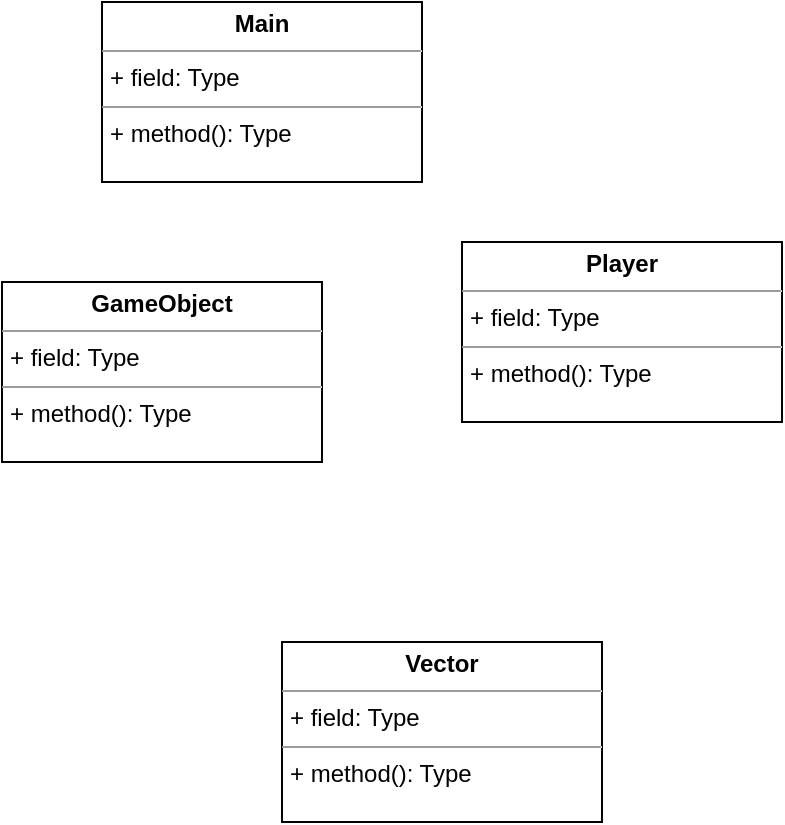 <mxfile version="16.5.6" type="github" pages="2">
  <diagram id="qqHJglAe3QoaMG8guCTT" name="class diagram mc">
    <mxGraphModel dx="1134" dy="652" grid="1" gridSize="10" guides="1" tooltips="1" connect="1" arrows="1" fold="1" page="1" pageScale="1" pageWidth="850" pageHeight="1100" math="0" shadow="0">
      <root>
        <mxCell id="0" />
        <mxCell id="1" parent="0" />
        <mxCell id="hogpCNnkcxlkZyKSVyeH-1" value="&lt;p style=&quot;margin: 0px ; margin-top: 4px ; text-align: center&quot;&gt;&lt;b&gt;Main&lt;/b&gt;&lt;/p&gt;&lt;hr size=&quot;1&quot;&gt;&lt;p style=&quot;margin: 0px ; margin-left: 4px&quot;&gt;+ field: Type&lt;/p&gt;&lt;hr size=&quot;1&quot;&gt;&lt;p style=&quot;margin: 0px ; margin-left: 4px&quot;&gt;+ method(): Type&lt;/p&gt;" style="verticalAlign=top;align=left;overflow=fill;fontSize=12;fontFamily=Helvetica;html=1;" vertex="1" parent="1">
          <mxGeometry x="370" y="200" width="160" height="90" as="geometry" />
        </mxCell>
        <mxCell id="s_20jXVQNRWGuhWJB2EF-1" value="&lt;p style=&quot;margin: 0px ; margin-top: 4px ; text-align: center&quot;&gt;&lt;b&gt;GameObject&lt;/b&gt;&lt;/p&gt;&lt;hr size=&quot;1&quot;&gt;&lt;p style=&quot;margin: 0px ; margin-left: 4px&quot;&gt;+ field: Type&lt;/p&gt;&lt;hr size=&quot;1&quot;&gt;&lt;p style=&quot;margin: 0px ; margin-left: 4px&quot;&gt;+ method(): Type&lt;/p&gt;" style="verticalAlign=top;align=left;overflow=fill;fontSize=12;fontFamily=Helvetica;html=1;" vertex="1" parent="1">
          <mxGeometry x="320" y="340" width="160" height="90" as="geometry" />
        </mxCell>
        <mxCell id="s_20jXVQNRWGuhWJB2EF-2" value="&lt;p style=&quot;margin: 0px ; margin-top: 4px ; text-align: center&quot;&gt;&lt;b&gt;Player&lt;/b&gt;&lt;/p&gt;&lt;hr size=&quot;1&quot;&gt;&lt;p style=&quot;margin: 0px ; margin-left: 4px&quot;&gt;+ field: Type&lt;/p&gt;&lt;hr size=&quot;1&quot;&gt;&lt;p style=&quot;margin: 0px ; margin-left: 4px&quot;&gt;+ method(): Type&lt;/p&gt;" style="verticalAlign=top;align=left;overflow=fill;fontSize=12;fontFamily=Helvetica;html=1;" vertex="1" parent="1">
          <mxGeometry x="550" y="320" width="160" height="90" as="geometry" />
        </mxCell>
        <mxCell id="s_20jXVQNRWGuhWJB2EF-4" value="&lt;p style=&quot;margin: 0px ; margin-top: 4px ; text-align: center&quot;&gt;&lt;b&gt;Vector&lt;/b&gt;&lt;/p&gt;&lt;hr size=&quot;1&quot;&gt;&lt;p style=&quot;margin: 0px ; margin-left: 4px&quot;&gt;+ field: Type&lt;/p&gt;&lt;hr size=&quot;1&quot;&gt;&lt;p style=&quot;margin: 0px ; margin-left: 4px&quot;&gt;+ method(): Type&lt;/p&gt;" style="verticalAlign=top;align=left;overflow=fill;fontSize=12;fontFamily=Helvetica;html=1;" vertex="1" parent="1">
          <mxGeometry x="460" y="520" width="160" height="90" as="geometry" />
        </mxCell>
      </root>
    </mxGraphModel>
  </diagram>
  <diagram id="qAYGhJj3THFoa7Z-N_MO" name="activity diagram mc">
    <mxGraphModel dx="1134" dy="652" grid="1" gridSize="10" guides="1" tooltips="1" connect="1" arrows="1" fold="1" page="1" pageScale="1" pageWidth="850" pageHeight="1100" math="0" shadow="0">
      <root>
        <mxCell id="Or5u-OCOKNDQXCIBPYgo-0" />
        <mxCell id="Or5u-OCOKNDQXCIBPYgo-1" parent="Or5u-OCOKNDQXCIBPYgo-0" />
        <mxCell id="Or5u-OCOKNDQXCIBPYgo-14" value="" style="edgeStyle=orthogonalEdgeStyle;rounded=0;orthogonalLoop=1;jettySize=auto;html=1;" edge="1" parent="Or5u-OCOKNDQXCIBPYgo-1" source="Or5u-OCOKNDQXCIBPYgo-2" target="Or5u-OCOKNDQXCIBPYgo-4">
          <mxGeometry relative="1" as="geometry" />
        </mxCell>
        <mxCell id="Or5u-OCOKNDQXCIBPYgo-2" value="" style="ellipse;html=1;shape=startState;fillColor=#000000;strokeColor=#ff0000;" vertex="1" parent="Or5u-OCOKNDQXCIBPYgo-1">
          <mxGeometry x="320" y="40" width="40" height="40" as="geometry" />
        </mxCell>
        <mxCell id="Or5u-OCOKNDQXCIBPYgo-13" value="" style="edgeStyle=orthogonalEdgeStyle;rounded=0;orthogonalLoop=1;jettySize=auto;html=1;" edge="1" parent="Or5u-OCOKNDQXCIBPYgo-1" source="Or5u-OCOKNDQXCIBPYgo-4" target="Or5u-OCOKNDQXCIBPYgo-5">
          <mxGeometry relative="1" as="geometry" />
        </mxCell>
        <mxCell id="Or5u-OCOKNDQXCIBPYgo-4" value="Initialize SPI" style="rounded=1;whiteSpace=wrap;html=1;" vertex="1" parent="Or5u-OCOKNDQXCIBPYgo-1">
          <mxGeometry x="280" y="120" width="120" height="60" as="geometry" />
        </mxCell>
        <mxCell id="Or5u-OCOKNDQXCIBPYgo-10" value="" style="edgeStyle=orthogonalEdgeStyle;rounded=0;orthogonalLoop=1;jettySize=auto;html=1;" edge="1" parent="Or5u-OCOKNDQXCIBPYgo-1" source="Or5u-OCOKNDQXCIBPYgo-5" target="Or5u-OCOKNDQXCIBPYgo-6">
          <mxGeometry relative="1" as="geometry" />
        </mxCell>
        <mxCell id="Or5u-OCOKNDQXCIBPYgo-5" value="Poll input controllers" style="rounded=1;whiteSpace=wrap;html=1;" vertex="1" parent="Or5u-OCOKNDQXCIBPYgo-1">
          <mxGeometry x="280" y="220" width="120" height="60" as="geometry" />
        </mxCell>
        <mxCell id="Or5u-OCOKNDQXCIBPYgo-11" value="" style="edgeStyle=orthogonalEdgeStyle;rounded=0;orthogonalLoop=1;jettySize=auto;html=1;" edge="1" parent="Or5u-OCOKNDQXCIBPYgo-1" source="Or5u-OCOKNDQXCIBPYgo-6" target="Or5u-OCOKNDQXCIBPYgo-7">
          <mxGeometry relative="1" as="geometry" />
        </mxCell>
        <mxCell id="Or5u-OCOKNDQXCIBPYgo-6" value="Physics update" style="rounded=1;whiteSpace=wrap;html=1;" vertex="1" parent="Or5u-OCOKNDQXCIBPYgo-1">
          <mxGeometry x="280" y="320" width="120" height="60" as="geometry" />
        </mxCell>
        <mxCell id="Or5u-OCOKNDQXCIBPYgo-12" value="" style="edgeStyle=orthogonalEdgeStyle;rounded=0;orthogonalLoop=1;jettySize=auto;html=1;" edge="1" parent="Or5u-OCOKNDQXCIBPYgo-1" source="Or5u-OCOKNDQXCIBPYgo-7" target="Or5u-OCOKNDQXCIBPYgo-8">
          <mxGeometry relative="1" as="geometry" />
        </mxCell>
        <mxCell id="Or5u-OCOKNDQXCIBPYgo-7" value="Game logic" style="rounded=1;whiteSpace=wrap;html=1;" vertex="1" parent="Or5u-OCOKNDQXCIBPYgo-1">
          <mxGeometry x="280" y="420" width="120" height="60" as="geometry" />
        </mxCell>
        <mxCell id="Or5u-OCOKNDQXCIBPYgo-9" style="edgeStyle=orthogonalEdgeStyle;rounded=0;orthogonalLoop=1;jettySize=auto;html=1;" edge="1" parent="Or5u-OCOKNDQXCIBPYgo-1" source="Or5u-OCOKNDQXCIBPYgo-8" target="Or5u-OCOKNDQXCIBPYgo-5">
          <mxGeometry relative="1" as="geometry">
            <Array as="points">
              <mxPoint x="200" y="550" />
              <mxPoint x="200" y="250" />
            </Array>
          </mxGeometry>
        </mxCell>
        <mxCell id="Or5u-OCOKNDQXCIBPYgo-8" value="Send game frame to GPU" style="rounded=1;whiteSpace=wrap;html=1;" vertex="1" parent="Or5u-OCOKNDQXCIBPYgo-1">
          <mxGeometry x="280" y="520" width="120" height="60" as="geometry" />
        </mxCell>
      </root>
    </mxGraphModel>
  </diagram>
</mxfile>
